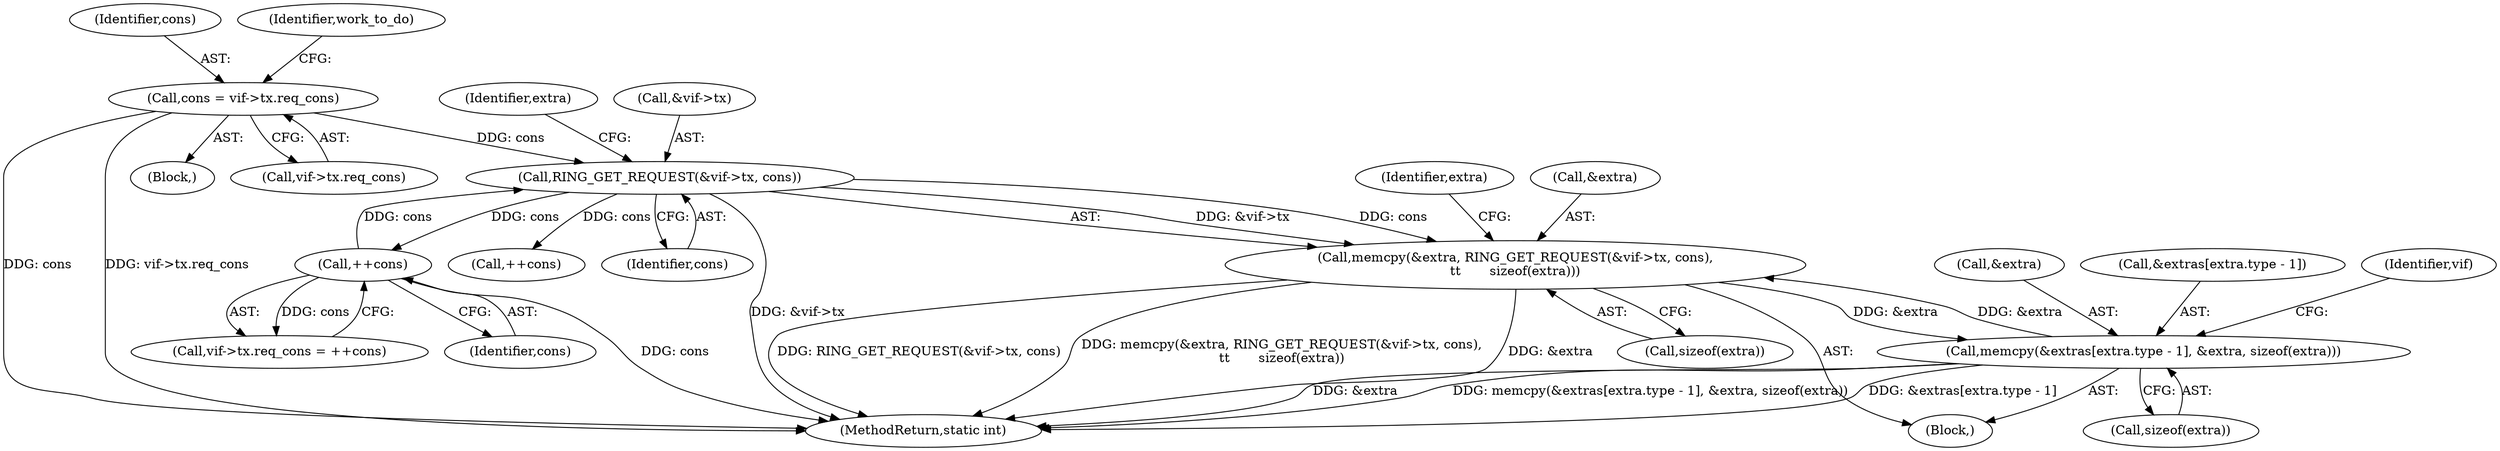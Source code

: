 digraph "0_linux_48856286b64e4b66ec62b94e504d0b29c1ade664_2@API" {
"1000131" [label="(Call,memcpy(&extra, RING_GET_REQUEST(&vif->tx, cons),\n\t\t       sizeof(extra)))"];
"1000174" [label="(Call,memcpy(&extras[extra.type - 1], &extra, sizeof(extra)))"];
"1000131" [label="(Call,memcpy(&extra, RING_GET_REQUEST(&vif->tx, cons),\n\t\t       sizeof(extra)))"];
"1000134" [label="(Call,RING_GET_REQUEST(&vif->tx, cons))"];
"1000193" [label="(Call,++cons)"];
"1000107" [label="(Call,cons = vif->tx.req_cons)"];
"1000190" [label="(Identifier,vif)"];
"1000107" [label="(Call,cons = vif->tx.req_cons)"];
"1000174" [label="(Call,memcpy(&extras[extra.type - 1], &extra, sizeof(extra)))"];
"1000187" [label="(Call,vif->tx.req_cons = ++cons)"];
"1000183" [label="(Call,&extra)"];
"1000193" [label="(Call,++cons)"];
"1000194" [label="(Identifier,cons)"];
"1000109" [label="(Call,vif->tx.req_cons)"];
"1000185" [label="(Call,sizeof(extra))"];
"1000115" [label="(Block,)"];
"1000134" [label="(Call,RING_GET_REQUEST(&vif->tx, cons))"];
"1000202" [label="(MethodReturn,static int)"];
"1000140" [label="(Call,sizeof(extra))"];
"1000135" [label="(Call,&vif->tx)"];
"1000108" [label="(Identifier,cons)"];
"1000141" [label="(Identifier,extra)"];
"1000104" [label="(Block,)"];
"1000120" [label="(Identifier,work_to_do)"];
"1000161" [label="(Call,++cons)"];
"1000139" [label="(Identifier,cons)"];
"1000147" [label="(Identifier,extra)"];
"1000132" [label="(Call,&extra)"];
"1000175" [label="(Call,&extras[extra.type - 1])"];
"1000131" [label="(Call,memcpy(&extra, RING_GET_REQUEST(&vif->tx, cons),\n\t\t       sizeof(extra)))"];
"1000131" -> "1000115"  [label="AST: "];
"1000131" -> "1000140"  [label="CFG: "];
"1000132" -> "1000131"  [label="AST: "];
"1000134" -> "1000131"  [label="AST: "];
"1000140" -> "1000131"  [label="AST: "];
"1000147" -> "1000131"  [label="CFG: "];
"1000131" -> "1000202"  [label="DDG: &extra"];
"1000131" -> "1000202"  [label="DDG: RING_GET_REQUEST(&vif->tx, cons)"];
"1000131" -> "1000202"  [label="DDG: memcpy(&extra, RING_GET_REQUEST(&vif->tx, cons),\n\t\t       sizeof(extra))"];
"1000174" -> "1000131"  [label="DDG: &extra"];
"1000134" -> "1000131"  [label="DDG: &vif->tx"];
"1000134" -> "1000131"  [label="DDG: cons"];
"1000131" -> "1000174"  [label="DDG: &extra"];
"1000174" -> "1000115"  [label="AST: "];
"1000174" -> "1000185"  [label="CFG: "];
"1000175" -> "1000174"  [label="AST: "];
"1000183" -> "1000174"  [label="AST: "];
"1000185" -> "1000174"  [label="AST: "];
"1000190" -> "1000174"  [label="CFG: "];
"1000174" -> "1000202"  [label="DDG: &extra"];
"1000174" -> "1000202"  [label="DDG: memcpy(&extras[extra.type - 1], &extra, sizeof(extra))"];
"1000174" -> "1000202"  [label="DDG: &extras[extra.type - 1]"];
"1000134" -> "1000139"  [label="CFG: "];
"1000135" -> "1000134"  [label="AST: "];
"1000139" -> "1000134"  [label="AST: "];
"1000141" -> "1000134"  [label="CFG: "];
"1000134" -> "1000202"  [label="DDG: &vif->tx"];
"1000193" -> "1000134"  [label="DDG: cons"];
"1000107" -> "1000134"  [label="DDG: cons"];
"1000134" -> "1000161"  [label="DDG: cons"];
"1000134" -> "1000193"  [label="DDG: cons"];
"1000193" -> "1000187"  [label="AST: "];
"1000193" -> "1000194"  [label="CFG: "];
"1000194" -> "1000193"  [label="AST: "];
"1000187" -> "1000193"  [label="CFG: "];
"1000193" -> "1000202"  [label="DDG: cons"];
"1000193" -> "1000187"  [label="DDG: cons"];
"1000107" -> "1000104"  [label="AST: "];
"1000107" -> "1000109"  [label="CFG: "];
"1000108" -> "1000107"  [label="AST: "];
"1000109" -> "1000107"  [label="AST: "];
"1000120" -> "1000107"  [label="CFG: "];
"1000107" -> "1000202"  [label="DDG: cons"];
"1000107" -> "1000202"  [label="DDG: vif->tx.req_cons"];
}
